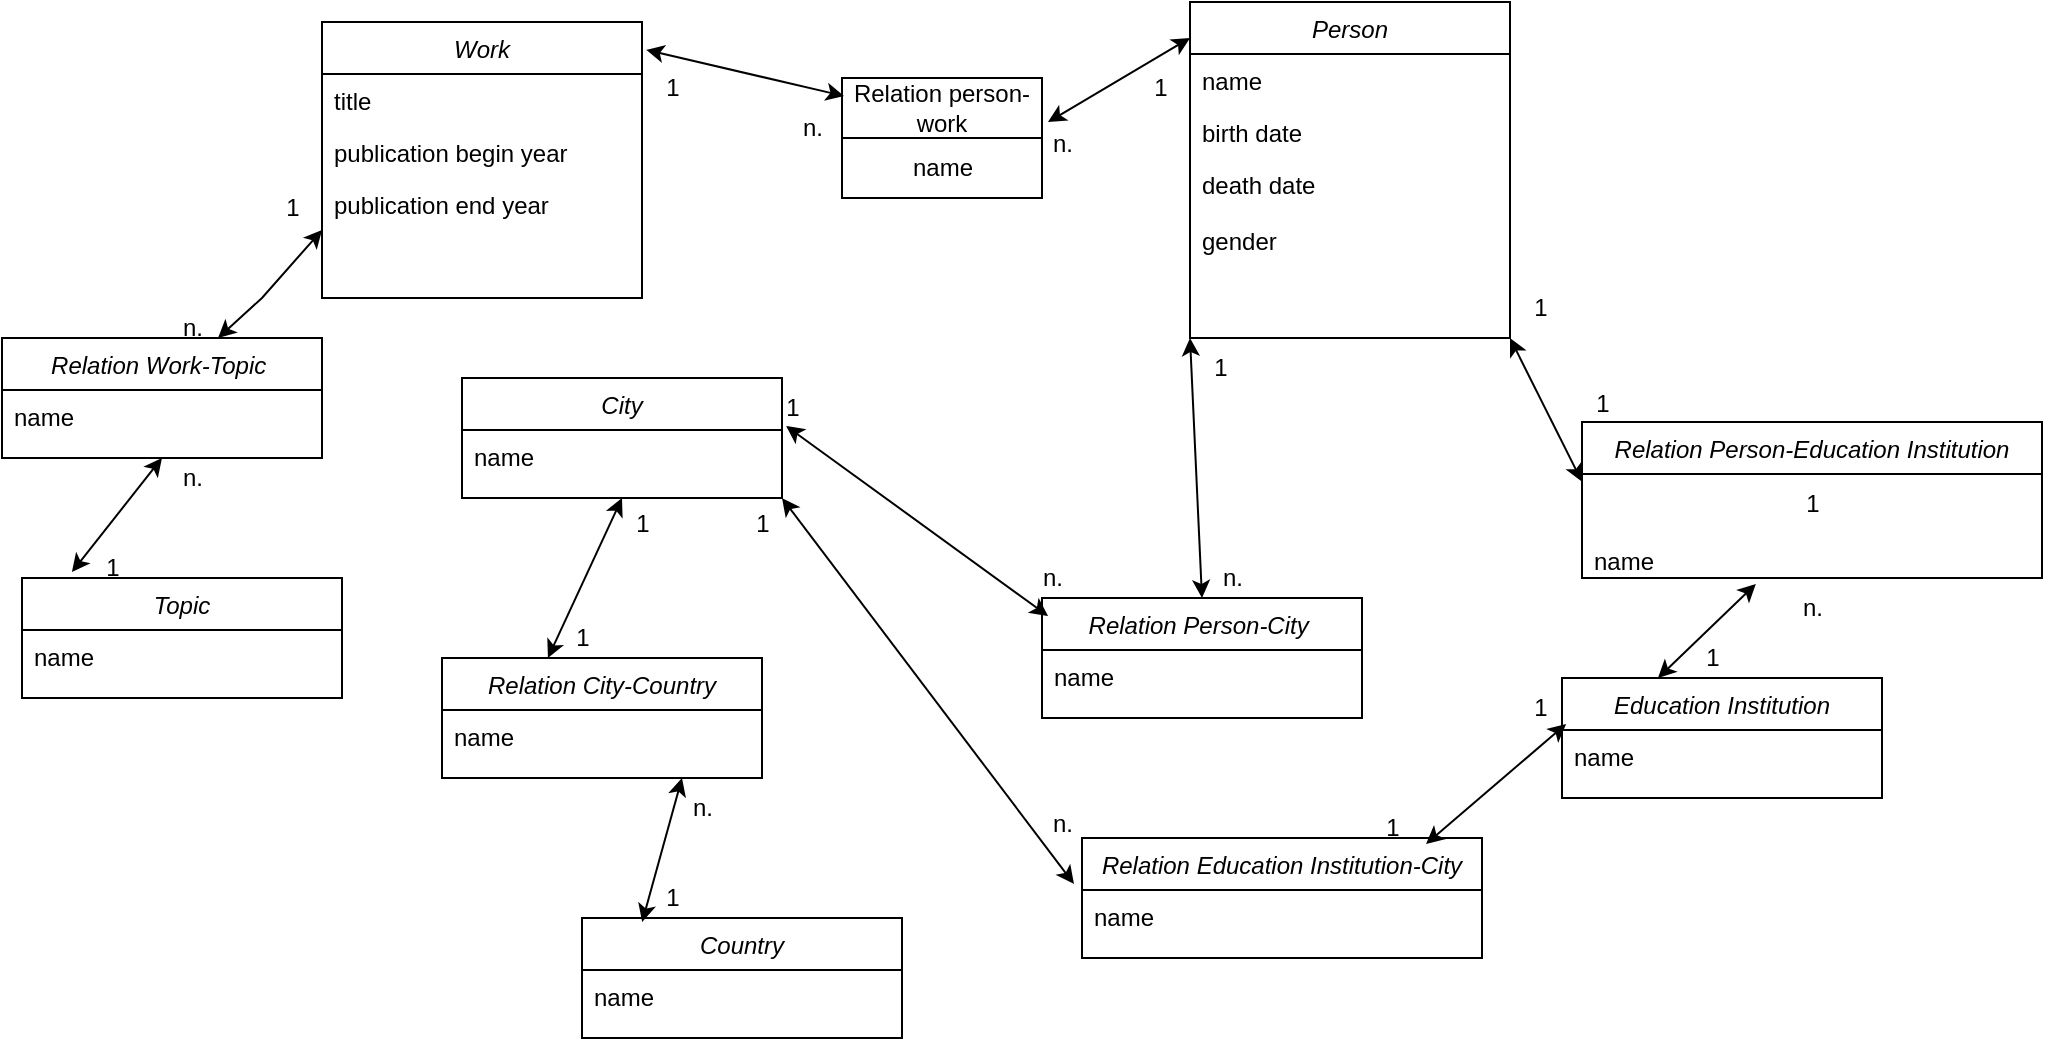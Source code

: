 <mxfile version="22.0.3" type="device">
  <diagram id="C5RBs43oDa-KdzZeNtuy" name="Page-1">
    <mxGraphModel dx="1931" dy="516" grid="1" gridSize="10" guides="1" tooltips="1" connect="1" arrows="1" fold="1" page="1" pageScale="1" pageWidth="827" pageHeight="1169" background="#FFFFFF" math="0" shadow="0">
      <root>
        <mxCell id="WIyWlLk6GJQsqaUBKTNV-0" />
        <mxCell id="WIyWlLk6GJQsqaUBKTNV-1" parent="WIyWlLk6GJQsqaUBKTNV-0" />
        <mxCell id="zkfFHV4jXpPFQw0GAbJ--0" value="Person" style="swimlane;fontStyle=2;align=center;verticalAlign=top;childLayout=stackLayout;horizontal=1;startSize=26;horizontalStack=0;resizeParent=1;resizeLast=0;collapsible=1;marginBottom=0;rounded=0;shadow=0;strokeWidth=1;" parent="WIyWlLk6GJQsqaUBKTNV-1" vertex="1">
          <mxGeometry x="334" y="12" width="160" height="168" as="geometry">
            <mxRectangle x="230" y="140" width="160" height="26" as="alternateBounds" />
          </mxGeometry>
        </mxCell>
        <mxCell id="zkfFHV4jXpPFQw0GAbJ--1" value="name" style="text;align=left;verticalAlign=top;spacingLeft=4;spacingRight=4;overflow=hidden;rotatable=0;points=[[0,0.5],[1,0.5]];portConstraint=eastwest;" parent="zkfFHV4jXpPFQw0GAbJ--0" vertex="1">
          <mxGeometry y="26" width="160" height="26" as="geometry" />
        </mxCell>
        <mxCell id="zkfFHV4jXpPFQw0GAbJ--2" value="birth date" style="text;align=left;verticalAlign=top;spacingLeft=4;spacingRight=4;overflow=hidden;rotatable=0;points=[[0,0.5],[1,0.5]];portConstraint=eastwest;rounded=0;shadow=0;html=0;" parent="zkfFHV4jXpPFQw0GAbJ--0" vertex="1">
          <mxGeometry y="52" width="160" height="26" as="geometry" />
        </mxCell>
        <mxCell id="zkfFHV4jXpPFQw0GAbJ--3" value="death date&#xa;&#xa;gender " style="text;align=left;verticalAlign=top;spacingLeft=4;spacingRight=4;overflow=hidden;rotatable=0;points=[[0,0.5],[1,0.5]];portConstraint=eastwest;rounded=0;shadow=0;html=0;" parent="zkfFHV4jXpPFQw0GAbJ--0" vertex="1">
          <mxGeometry y="78" width="160" height="52" as="geometry" />
        </mxCell>
        <mxCell id="ercXhSbGTuTcjxZflccO-8" value="Relation person-work" style="swimlane;fontStyle=0;childLayout=stackLayout;horizontal=1;startSize=30;horizontalStack=0;resizeParent=1;resizeParentMax=0;resizeLast=0;collapsible=1;marginBottom=0;whiteSpace=wrap;html=1;" parent="WIyWlLk6GJQsqaUBKTNV-1" vertex="1">
          <mxGeometry x="160" y="50" width="100" height="60" as="geometry" />
        </mxCell>
        <mxCell id="XHWq6297X4K5_ka0MdaJ-2" value="name" style="text;html=1;align=center;verticalAlign=middle;resizable=0;points=[];autosize=1;strokeColor=none;fillColor=none;" parent="ercXhSbGTuTcjxZflccO-8" vertex="1">
          <mxGeometry y="30" width="100" height="30" as="geometry" />
        </mxCell>
        <mxCell id="GkeBEwojsdzgqVu3-bXo-15" value="Work" style="swimlane;fontStyle=2;align=center;verticalAlign=top;childLayout=stackLayout;horizontal=1;startSize=26;horizontalStack=0;resizeParent=1;resizeLast=0;collapsible=1;marginBottom=0;rounded=0;shadow=0;strokeWidth=1;" parent="WIyWlLk6GJQsqaUBKTNV-1" vertex="1">
          <mxGeometry x="-100" y="22" width="160" height="138" as="geometry">
            <mxRectangle x="230" y="140" width="160" height="26" as="alternateBounds" />
          </mxGeometry>
        </mxCell>
        <mxCell id="GkeBEwojsdzgqVu3-bXo-16" value="title" style="text;align=left;verticalAlign=top;spacingLeft=4;spacingRight=4;overflow=hidden;rotatable=0;points=[[0,0.5],[1,0.5]];portConstraint=eastwest;" parent="GkeBEwojsdzgqVu3-bXo-15" vertex="1">
          <mxGeometry y="26" width="160" height="26" as="geometry" />
        </mxCell>
        <mxCell id="GkeBEwojsdzgqVu3-bXo-17" value="publication begin year" style="text;align=left;verticalAlign=top;spacingLeft=4;spacingRight=4;overflow=hidden;rotatable=0;points=[[0,0.5],[1,0.5]];portConstraint=eastwest;rounded=0;shadow=0;html=0;" parent="GkeBEwojsdzgqVu3-bXo-15" vertex="1">
          <mxGeometry y="52" width="160" height="26" as="geometry" />
        </mxCell>
        <mxCell id="GkeBEwojsdzgqVu3-bXo-18" value="publication end year " style="text;align=left;verticalAlign=top;spacingLeft=4;spacingRight=4;overflow=hidden;rotatable=0;points=[[0,0.5],[1,0.5]];portConstraint=eastwest;rounded=0;shadow=0;html=0;" parent="GkeBEwojsdzgqVu3-bXo-15" vertex="1">
          <mxGeometry y="78" width="160" height="52" as="geometry" />
        </mxCell>
        <mxCell id="GkeBEwojsdzgqVu3-bXo-20" value="Topic" style="swimlane;fontStyle=2;align=center;verticalAlign=top;childLayout=stackLayout;horizontal=1;startSize=26;horizontalStack=0;resizeParent=1;resizeLast=0;collapsible=1;marginBottom=0;rounded=0;shadow=0;strokeWidth=1;" parent="WIyWlLk6GJQsqaUBKTNV-1" vertex="1">
          <mxGeometry x="-250" y="300" width="160" height="60" as="geometry">
            <mxRectangle x="230" y="140" width="160" height="26" as="alternateBounds" />
          </mxGeometry>
        </mxCell>
        <mxCell id="GkeBEwojsdzgqVu3-bXo-21" value="name" style="text;align=left;verticalAlign=top;spacingLeft=4;spacingRight=4;overflow=hidden;rotatable=0;points=[[0,0.5],[1,0.5]];portConstraint=eastwest;" parent="GkeBEwojsdzgqVu3-bXo-20" vertex="1">
          <mxGeometry y="26" width="160" height="26" as="geometry" />
        </mxCell>
        <mxCell id="GkeBEwojsdzgqVu3-bXo-28" value="Relation Work-Topic " style="swimlane;fontStyle=2;align=center;verticalAlign=top;childLayout=stackLayout;horizontal=1;startSize=26;horizontalStack=0;resizeParent=1;resizeLast=0;collapsible=1;marginBottom=0;rounded=0;shadow=0;strokeWidth=1;" parent="WIyWlLk6GJQsqaUBKTNV-1" vertex="1">
          <mxGeometry x="-260" y="180" width="160" height="60" as="geometry">
            <mxRectangle x="230" y="140" width="160" height="26" as="alternateBounds" />
          </mxGeometry>
        </mxCell>
        <mxCell id="GkeBEwojsdzgqVu3-bXo-29" value="name" style="text;align=left;verticalAlign=top;spacingLeft=4;spacingRight=4;overflow=hidden;rotatable=0;points=[[0,0.5],[1,0.5]];portConstraint=eastwest;" parent="GkeBEwojsdzgqVu3-bXo-28" vertex="1">
          <mxGeometry y="26" width="160" height="22" as="geometry" />
        </mxCell>
        <mxCell id="GkeBEwojsdzgqVu3-bXo-36" value="" style="endArrow=classic;startArrow=classic;html=1;rounded=0;exitX=0.675;exitY=0;exitDx=0;exitDy=0;exitPerimeter=0;entryX=0;entryY=0.5;entryDx=0;entryDy=0;" parent="WIyWlLk6GJQsqaUBKTNV-1" source="GkeBEwojsdzgqVu3-bXo-28" target="GkeBEwojsdzgqVu3-bXo-18" edge="1">
          <mxGeometry width="50" height="50" relative="1" as="geometry">
            <mxPoint x="-150" y="180" as="sourcePoint" />
            <mxPoint x="-100" y="130" as="targetPoint" />
            <Array as="points">
              <mxPoint x="-130" y="160" />
            </Array>
          </mxGeometry>
        </mxCell>
        <mxCell id="GkeBEwojsdzgqVu3-bXo-42" value="" style="endArrow=classic;startArrow=classic;html=1;rounded=0;exitX=0.156;exitY=-0.05;exitDx=0;exitDy=0;exitPerimeter=0;entryX=0.5;entryY=1;entryDx=0;entryDy=0;" parent="WIyWlLk6GJQsqaUBKTNV-1" source="GkeBEwojsdzgqVu3-bXo-20" target="GkeBEwojsdzgqVu3-bXo-28" edge="1">
          <mxGeometry width="50" height="50" relative="1" as="geometry">
            <mxPoint x="-240" y="290" as="sourcePoint" />
            <mxPoint x="-210" y="240" as="targetPoint" />
          </mxGeometry>
        </mxCell>
        <mxCell id="GkeBEwojsdzgqVu3-bXo-43" value="City" style="swimlane;fontStyle=2;align=center;verticalAlign=top;childLayout=stackLayout;horizontal=1;startSize=26;horizontalStack=0;resizeParent=1;resizeLast=0;collapsible=1;marginBottom=0;rounded=0;shadow=0;strokeWidth=1;" parent="WIyWlLk6GJQsqaUBKTNV-1" vertex="1">
          <mxGeometry x="-30" y="200" width="160" height="60" as="geometry">
            <mxRectangle x="230" y="140" width="160" height="26" as="alternateBounds" />
          </mxGeometry>
        </mxCell>
        <mxCell id="GkeBEwojsdzgqVu3-bXo-44" value="name" style="text;align=left;verticalAlign=top;spacingLeft=4;spacingRight=4;overflow=hidden;rotatable=0;points=[[0,0.5],[1,0.5]];portConstraint=eastwest;" parent="GkeBEwojsdzgqVu3-bXo-43" vertex="1">
          <mxGeometry y="26" width="160" height="22" as="geometry" />
        </mxCell>
        <mxCell id="GkeBEwojsdzgqVu3-bXo-45" value="Country" style="swimlane;fontStyle=2;align=center;verticalAlign=top;childLayout=stackLayout;horizontal=1;startSize=26;horizontalStack=0;resizeParent=1;resizeLast=0;collapsible=1;marginBottom=0;rounded=0;shadow=0;strokeWidth=1;" parent="WIyWlLk6GJQsqaUBKTNV-1" vertex="1">
          <mxGeometry x="30" y="470" width="160" height="60" as="geometry">
            <mxRectangle x="230" y="140" width="160" height="26" as="alternateBounds" />
          </mxGeometry>
        </mxCell>
        <mxCell id="GkeBEwojsdzgqVu3-bXo-46" value="name" style="text;align=left;verticalAlign=top;spacingLeft=4;spacingRight=4;overflow=hidden;rotatable=0;points=[[0,0.5],[1,0.5]];portConstraint=eastwest;" parent="GkeBEwojsdzgqVu3-bXo-45" vertex="1">
          <mxGeometry y="26" width="160" height="22" as="geometry" />
        </mxCell>
        <mxCell id="GkeBEwojsdzgqVu3-bXo-47" value="Relation City-Country" style="swimlane;fontStyle=2;align=center;verticalAlign=top;childLayout=stackLayout;horizontal=1;startSize=26;horizontalStack=0;resizeParent=1;resizeLast=0;collapsible=1;marginBottom=0;rounded=0;shadow=0;strokeWidth=1;" parent="WIyWlLk6GJQsqaUBKTNV-1" vertex="1">
          <mxGeometry x="-40" y="340" width="160" height="60" as="geometry">
            <mxRectangle x="230" y="140" width="160" height="26" as="alternateBounds" />
          </mxGeometry>
        </mxCell>
        <mxCell id="GkeBEwojsdzgqVu3-bXo-48" value="name" style="text;align=left;verticalAlign=top;spacingLeft=4;spacingRight=4;overflow=hidden;rotatable=0;points=[[0,0.5],[1,0.5]];portConstraint=eastwest;" parent="GkeBEwojsdzgqVu3-bXo-47" vertex="1">
          <mxGeometry y="26" width="160" height="22" as="geometry" />
        </mxCell>
        <mxCell id="GkeBEwojsdzgqVu3-bXo-49" value="Relation Person-City " style="swimlane;fontStyle=2;align=center;verticalAlign=top;childLayout=stackLayout;horizontal=1;startSize=26;horizontalStack=0;resizeParent=1;resizeLast=0;collapsible=1;marginBottom=0;rounded=0;shadow=0;strokeWidth=1;" parent="WIyWlLk6GJQsqaUBKTNV-1" vertex="1">
          <mxGeometry x="260" y="310" width="160" height="60" as="geometry">
            <mxRectangle x="230" y="140" width="160" height="26" as="alternateBounds" />
          </mxGeometry>
        </mxCell>
        <mxCell id="GkeBEwojsdzgqVu3-bXo-50" value="name" style="text;align=left;verticalAlign=top;spacingLeft=4;spacingRight=4;overflow=hidden;rotatable=0;points=[[0,0.5],[1,0.5]];portConstraint=eastwest;" parent="GkeBEwojsdzgqVu3-bXo-49" vertex="1">
          <mxGeometry y="26" width="160" height="22" as="geometry" />
        </mxCell>
        <mxCell id="GkeBEwojsdzgqVu3-bXo-52" value="" style="endArrow=classic;startArrow=classic;html=1;rounded=0;entryX=0.019;entryY=0.15;entryDx=0;entryDy=0;entryPerimeter=0;exitX=1.013;exitY=0.4;exitDx=0;exitDy=0;exitPerimeter=0;" parent="WIyWlLk6GJQsqaUBKTNV-1" source="GkeBEwojsdzgqVu3-bXo-43" target="GkeBEwojsdzgqVu3-bXo-49" edge="1">
          <mxGeometry width="50" height="50" relative="1" as="geometry">
            <mxPoint x="180" y="340" as="sourcePoint" />
            <mxPoint x="230" y="290" as="targetPoint" />
          </mxGeometry>
        </mxCell>
        <mxCell id="GkeBEwojsdzgqVu3-bXo-54" value="" style="endArrow=classic;startArrow=classic;html=1;rounded=0;entryX=0.5;entryY=1;entryDx=0;entryDy=0;exitX=0.331;exitY=0;exitDx=0;exitDy=0;exitPerimeter=0;" parent="WIyWlLk6GJQsqaUBKTNV-1" source="GkeBEwojsdzgqVu3-bXo-47" target="GkeBEwojsdzgqVu3-bXo-43" edge="1">
          <mxGeometry width="50" height="50" relative="1" as="geometry">
            <mxPoint x="75" y="340" as="sourcePoint" />
            <mxPoint x="125" y="290" as="targetPoint" />
          </mxGeometry>
        </mxCell>
        <mxCell id="GkeBEwojsdzgqVu3-bXo-55" value="" style="endArrow=classic;startArrow=classic;html=1;rounded=0;exitX=0.188;exitY=0.033;exitDx=0;exitDy=0;exitPerimeter=0;entryX=0.75;entryY=1;entryDx=0;entryDy=0;" parent="WIyWlLk6GJQsqaUBKTNV-1" source="GkeBEwojsdzgqVu3-bXo-45" target="GkeBEwojsdzgqVu3-bXo-47" edge="1">
          <mxGeometry width="50" height="50" relative="1" as="geometry">
            <mxPoint x="110" y="430" as="sourcePoint" />
            <mxPoint x="90" y="400" as="targetPoint" />
          </mxGeometry>
        </mxCell>
        <mxCell id="GkeBEwojsdzgqVu3-bXo-56" value="Education Institution" style="swimlane;fontStyle=2;align=center;verticalAlign=top;childLayout=stackLayout;horizontal=1;startSize=26;horizontalStack=0;resizeParent=1;resizeLast=0;collapsible=1;marginBottom=0;rounded=0;shadow=0;strokeWidth=1;" parent="WIyWlLk6GJQsqaUBKTNV-1" vertex="1">
          <mxGeometry x="520" y="350" width="160" height="60" as="geometry">
            <mxRectangle x="230" y="140" width="160" height="26" as="alternateBounds" />
          </mxGeometry>
        </mxCell>
        <mxCell id="GkeBEwojsdzgqVu3-bXo-57" value="name" style="text;align=left;verticalAlign=top;spacingLeft=4;spacingRight=4;overflow=hidden;rotatable=0;points=[[0,0.5],[1,0.5]];portConstraint=eastwest;" parent="GkeBEwojsdzgqVu3-bXo-56" vertex="1">
          <mxGeometry y="26" width="160" height="18" as="geometry" />
        </mxCell>
        <mxCell id="GkeBEwojsdzgqVu3-bXo-58" value="Relation Education Institution-City" style="swimlane;fontStyle=2;align=center;verticalAlign=top;childLayout=stackLayout;horizontal=1;startSize=26;horizontalStack=0;resizeParent=1;resizeLast=0;collapsible=1;marginBottom=0;rounded=0;shadow=0;strokeWidth=1;" parent="WIyWlLk6GJQsqaUBKTNV-1" vertex="1">
          <mxGeometry x="280" y="430" width="200" height="60" as="geometry">
            <mxRectangle x="230" y="140" width="160" height="26" as="alternateBounds" />
          </mxGeometry>
        </mxCell>
        <mxCell id="GkeBEwojsdzgqVu3-bXo-59" value="name" style="text;align=left;verticalAlign=top;spacingLeft=4;spacingRight=4;overflow=hidden;rotatable=0;points=[[0,0.5],[1,0.5]];portConstraint=eastwest;" parent="GkeBEwojsdzgqVu3-bXo-58" vertex="1">
          <mxGeometry y="26" width="200" height="22" as="geometry" />
        </mxCell>
        <mxCell id="GkeBEwojsdzgqVu3-bXo-60" value="Relation Person-Education Institution" style="swimlane;fontStyle=2;align=center;verticalAlign=top;childLayout=stackLayout;horizontal=1;startSize=26;horizontalStack=0;resizeParent=1;resizeLast=0;collapsible=1;marginBottom=0;rounded=0;shadow=0;strokeWidth=1;" parent="WIyWlLk6GJQsqaUBKTNV-1" vertex="1">
          <mxGeometry x="530" y="222" width="230" height="78" as="geometry">
            <mxRectangle x="230" y="140" width="160" height="26" as="alternateBounds" />
          </mxGeometry>
        </mxCell>
        <mxCell id="GkeBEwojsdzgqVu3-bXo-92" value="1" style="text;html=1;align=center;verticalAlign=middle;resizable=0;points=[];autosize=1;strokeColor=none;fillColor=none;" parent="GkeBEwojsdzgqVu3-bXo-60" vertex="1">
          <mxGeometry y="26" width="230" height="30" as="geometry" />
        </mxCell>
        <mxCell id="GkeBEwojsdzgqVu3-bXo-61" value="name" style="text;align=left;verticalAlign=top;spacingLeft=4;spacingRight=4;overflow=hidden;rotatable=0;points=[[0,0.5],[1,0.5]];portConstraint=eastwest;" parent="GkeBEwojsdzgqVu3-bXo-60" vertex="1">
          <mxGeometry y="56" width="230" height="22" as="geometry" />
        </mxCell>
        <mxCell id="GkeBEwojsdzgqVu3-bXo-62" value="" style="endArrow=classic;startArrow=classic;html=1;rounded=0;entryX=1;entryY=1;entryDx=0;entryDy=0;exitX=0;exitY=0.383;exitDx=0;exitDy=0;exitPerimeter=0;" parent="WIyWlLk6GJQsqaUBKTNV-1" source="GkeBEwojsdzgqVu3-bXo-60" target="zkfFHV4jXpPFQw0GAbJ--0" edge="1">
          <mxGeometry width="50" height="50" relative="1" as="geometry">
            <mxPoint x="550" y="180" as="sourcePoint" />
            <mxPoint x="540" y="140" as="targetPoint" />
          </mxGeometry>
        </mxCell>
        <mxCell id="GkeBEwojsdzgqVu3-bXo-63" value="" style="endArrow=classic;startArrow=classic;html=1;rounded=0;exitX=0.3;exitY=0;exitDx=0;exitDy=0;exitPerimeter=0;entryX=0.378;entryY=1.136;entryDx=0;entryDy=0;entryPerimeter=0;" parent="WIyWlLk6GJQsqaUBKTNV-1" source="GkeBEwojsdzgqVu3-bXo-56" target="GkeBEwojsdzgqVu3-bXo-61" edge="1">
          <mxGeometry width="50" height="50" relative="1" as="geometry">
            <mxPoint x="535" y="330" as="sourcePoint" />
            <mxPoint x="630" y="280" as="targetPoint" />
          </mxGeometry>
        </mxCell>
        <mxCell id="GkeBEwojsdzgqVu3-bXo-64" value="" style="endArrow=classic;startArrow=classic;html=1;rounded=0;entryX=0.013;entryY=0.383;entryDx=0;entryDy=0;entryPerimeter=0;exitX=0.86;exitY=0.05;exitDx=0;exitDy=0;exitPerimeter=0;" parent="WIyWlLk6GJQsqaUBKTNV-1" source="GkeBEwojsdzgqVu3-bXo-58" target="GkeBEwojsdzgqVu3-bXo-56" edge="1">
          <mxGeometry width="50" height="50" relative="1" as="geometry">
            <mxPoint x="470" y="420" as="sourcePoint" />
            <mxPoint x="510" y="380" as="targetPoint" />
          </mxGeometry>
        </mxCell>
        <mxCell id="GkeBEwojsdzgqVu3-bXo-65" value="" style="endArrow=classic;startArrow=classic;html=1;rounded=0;exitX=-0.02;exitY=0.383;exitDx=0;exitDy=0;exitPerimeter=0;entryX=1;entryY=1;entryDx=0;entryDy=0;" parent="WIyWlLk6GJQsqaUBKTNV-1" source="GkeBEwojsdzgqVu3-bXo-58" target="GkeBEwojsdzgqVu3-bXo-43" edge="1">
          <mxGeometry width="50" height="50" relative="1" as="geometry">
            <mxPoint x="190" y="420" as="sourcePoint" />
            <mxPoint x="200" y="280" as="targetPoint" />
          </mxGeometry>
        </mxCell>
        <mxCell id="GkeBEwojsdzgqVu3-bXo-66" value="" style="endArrow=classic;startArrow=classic;html=1;rounded=0;entryX=0.01;entryY=0.15;entryDx=0;entryDy=0;entryPerimeter=0;exitX=1.013;exitY=0.101;exitDx=0;exitDy=0;exitPerimeter=0;" parent="WIyWlLk6GJQsqaUBKTNV-1" source="GkeBEwojsdzgqVu3-bXo-15" target="ercXhSbGTuTcjxZflccO-8" edge="1">
          <mxGeometry width="50" height="50" relative="1" as="geometry">
            <mxPoint x="120" y="110" as="sourcePoint" />
            <mxPoint x="170" y="60" as="targetPoint" />
          </mxGeometry>
        </mxCell>
        <mxCell id="GkeBEwojsdzgqVu3-bXo-67" value="" style="endArrow=classic;startArrow=classic;html=1;rounded=0;entryX=0;entryY=0.107;entryDx=0;entryDy=0;entryPerimeter=0;exitX=1.03;exitY=0.367;exitDx=0;exitDy=0;exitPerimeter=0;" parent="WIyWlLk6GJQsqaUBKTNV-1" source="ercXhSbGTuTcjxZflccO-8" target="zkfFHV4jXpPFQw0GAbJ--0" edge="1">
          <mxGeometry width="50" height="50" relative="1" as="geometry">
            <mxPoint x="290" y="150" as="sourcePoint" />
            <mxPoint x="340" y="100" as="targetPoint" />
          </mxGeometry>
        </mxCell>
        <mxCell id="GkeBEwojsdzgqVu3-bXo-68" value="" style="endArrow=classic;startArrow=classic;html=1;rounded=0;exitX=0.5;exitY=0;exitDx=0;exitDy=0;entryX=0;entryY=1;entryDx=0;entryDy=0;" parent="WIyWlLk6GJQsqaUBKTNV-1" source="GkeBEwojsdzgqVu3-bXo-49" target="zkfFHV4jXpPFQw0GAbJ--0" edge="1">
          <mxGeometry width="50" height="50" relative="1" as="geometry">
            <mxPoint x="315" y="240" as="sourcePoint" />
            <mxPoint x="380" y="180" as="targetPoint" />
          </mxGeometry>
        </mxCell>
        <mxCell id="GkeBEwojsdzgqVu3-bXo-69" value="1" style="text;html=1;align=center;verticalAlign=middle;resizable=0;points=[];autosize=1;strokeColor=none;fillColor=none;" parent="WIyWlLk6GJQsqaUBKTNV-1" vertex="1">
          <mxGeometry x="45" y="258" width="30" height="30" as="geometry" />
        </mxCell>
        <mxCell id="GkeBEwojsdzgqVu3-bXo-70" value="1" style="text;html=1;align=center;verticalAlign=middle;resizable=0;points=[];autosize=1;strokeColor=none;fillColor=none;" parent="WIyWlLk6GJQsqaUBKTNV-1" vertex="1">
          <mxGeometry x="60" y="445" width="30" height="30" as="geometry" />
        </mxCell>
        <mxCell id="GkeBEwojsdzgqVu3-bXo-71" value="1" style="text;html=1;align=center;verticalAlign=middle;resizable=0;points=[];autosize=1;strokeColor=none;fillColor=none;" parent="WIyWlLk6GJQsqaUBKTNV-1" vertex="1">
          <mxGeometry x="-220" y="280" width="30" height="30" as="geometry" />
        </mxCell>
        <mxCell id="GkeBEwojsdzgqVu3-bXo-72" value="1" style="text;html=1;align=center;verticalAlign=middle;resizable=0;points=[];autosize=1;strokeColor=none;fillColor=none;" parent="WIyWlLk6GJQsqaUBKTNV-1" vertex="1">
          <mxGeometry x="-130" y="100" width="30" height="30" as="geometry" />
        </mxCell>
        <mxCell id="GkeBEwojsdzgqVu3-bXo-73" value="1" style="text;html=1;align=center;verticalAlign=middle;resizable=0;points=[];autosize=1;strokeColor=none;fillColor=none;" parent="WIyWlLk6GJQsqaUBKTNV-1" vertex="1">
          <mxGeometry x="60" y="40" width="30" height="30" as="geometry" />
        </mxCell>
        <mxCell id="GkeBEwojsdzgqVu3-bXo-74" value="1" style="text;html=1;align=center;verticalAlign=middle;resizable=0;points=[];autosize=1;strokeColor=none;fillColor=none;" parent="WIyWlLk6GJQsqaUBKTNV-1" vertex="1">
          <mxGeometry x="304" y="40" width="30" height="30" as="geometry" />
        </mxCell>
        <mxCell id="GkeBEwojsdzgqVu3-bXo-75" value="1" style="text;html=1;align=center;verticalAlign=middle;resizable=0;points=[];autosize=1;strokeColor=none;fillColor=none;" parent="WIyWlLk6GJQsqaUBKTNV-1" vertex="1">
          <mxGeometry x="494" y="150" width="30" height="30" as="geometry" />
        </mxCell>
        <mxCell id="GkeBEwojsdzgqVu3-bXo-76" value="1" style="text;html=1;align=center;verticalAlign=middle;resizable=0;points=[];autosize=1;strokeColor=none;fillColor=none;" parent="WIyWlLk6GJQsqaUBKTNV-1" vertex="1">
          <mxGeometry x="580" y="325" width="30" height="30" as="geometry" />
        </mxCell>
        <mxCell id="GkeBEwojsdzgqVu3-bXo-77" value="1" style="text;html=1;align=center;verticalAlign=middle;resizable=0;points=[];autosize=1;strokeColor=none;fillColor=none;" parent="WIyWlLk6GJQsqaUBKTNV-1" vertex="1">
          <mxGeometry x="494" y="350" width="30" height="30" as="geometry" />
        </mxCell>
        <mxCell id="GkeBEwojsdzgqVu3-bXo-78" value="1" style="text;html=1;align=center;verticalAlign=middle;resizable=0;points=[];autosize=1;strokeColor=none;fillColor=none;" parent="WIyWlLk6GJQsqaUBKTNV-1" vertex="1">
          <mxGeometry x="105" y="258" width="30" height="30" as="geometry" />
        </mxCell>
        <mxCell id="GkeBEwojsdzgqVu3-bXo-79" value="1" style="text;html=1;align=center;verticalAlign=middle;resizable=0;points=[];autosize=1;strokeColor=none;fillColor=none;" parent="WIyWlLk6GJQsqaUBKTNV-1" vertex="1">
          <mxGeometry x="334" y="180" width="30" height="30" as="geometry" />
        </mxCell>
        <mxCell id="GkeBEwojsdzgqVu3-bXo-80" value="1" style="text;html=1;align=center;verticalAlign=middle;resizable=0;points=[];autosize=1;strokeColor=none;fillColor=none;" parent="WIyWlLk6GJQsqaUBKTNV-1" vertex="1">
          <mxGeometry x="120" y="200" width="30" height="30" as="geometry" />
        </mxCell>
        <mxCell id="GkeBEwojsdzgqVu3-bXo-81" value="n." style="text;html=1;align=center;verticalAlign=middle;resizable=0;points=[];autosize=1;strokeColor=none;fillColor=none;" parent="WIyWlLk6GJQsqaUBKTNV-1" vertex="1">
          <mxGeometry x="255" y="68" width="30" height="30" as="geometry" />
        </mxCell>
        <mxCell id="GkeBEwojsdzgqVu3-bXo-82" value="n." style="text;html=1;align=center;verticalAlign=middle;resizable=0;points=[];autosize=1;strokeColor=none;fillColor=none;" parent="WIyWlLk6GJQsqaUBKTNV-1" vertex="1">
          <mxGeometry x="130" y="60" width="30" height="30" as="geometry" />
        </mxCell>
        <mxCell id="GkeBEwojsdzgqVu3-bXo-83" value="n." style="text;html=1;align=center;verticalAlign=middle;resizable=0;points=[];autosize=1;strokeColor=none;fillColor=none;" parent="WIyWlLk6GJQsqaUBKTNV-1" vertex="1">
          <mxGeometry x="-180" y="160" width="30" height="30" as="geometry" />
        </mxCell>
        <mxCell id="GkeBEwojsdzgqVu3-bXo-84" value="n." style="text;html=1;align=center;verticalAlign=middle;resizable=0;points=[];autosize=1;strokeColor=none;fillColor=none;" parent="WIyWlLk6GJQsqaUBKTNV-1" vertex="1">
          <mxGeometry x="-180" y="235" width="30" height="30" as="geometry" />
        </mxCell>
        <mxCell id="GkeBEwojsdzgqVu3-bXo-85" value="1" style="text;html=1;align=center;verticalAlign=middle;resizable=0;points=[];autosize=1;strokeColor=none;fillColor=none;" parent="WIyWlLk6GJQsqaUBKTNV-1" vertex="1">
          <mxGeometry x="15" y="315" width="30" height="30" as="geometry" />
        </mxCell>
        <mxCell id="GkeBEwojsdzgqVu3-bXo-86" value="n." style="text;html=1;align=center;verticalAlign=middle;resizable=0;points=[];autosize=1;strokeColor=none;fillColor=none;" parent="WIyWlLk6GJQsqaUBKTNV-1" vertex="1">
          <mxGeometry x="75" y="400" width="30" height="30" as="geometry" />
        </mxCell>
        <mxCell id="GkeBEwojsdzgqVu3-bXo-87" value="n." style="text;html=1;align=center;verticalAlign=middle;resizable=0;points=[];autosize=1;strokeColor=none;fillColor=none;" parent="WIyWlLk6GJQsqaUBKTNV-1" vertex="1">
          <mxGeometry x="340" y="285" width="30" height="30" as="geometry" />
        </mxCell>
        <mxCell id="GkeBEwojsdzgqVu3-bXo-88" value="n." style="text;html=1;align=center;verticalAlign=middle;resizable=0;points=[];autosize=1;strokeColor=none;fillColor=none;" parent="WIyWlLk6GJQsqaUBKTNV-1" vertex="1">
          <mxGeometry x="250" y="285" width="30" height="30" as="geometry" />
        </mxCell>
        <mxCell id="GkeBEwojsdzgqVu3-bXo-89" value="1" style="text;html=1;align=center;verticalAlign=middle;resizable=0;points=[];autosize=1;strokeColor=none;fillColor=none;" parent="WIyWlLk6GJQsqaUBKTNV-1" vertex="1">
          <mxGeometry x="420" y="410" width="30" height="30" as="geometry" />
        </mxCell>
        <mxCell id="GkeBEwojsdzgqVu3-bXo-90" value="n." style="text;html=1;align=center;verticalAlign=middle;resizable=0;points=[];autosize=1;strokeColor=none;fillColor=none;" parent="WIyWlLk6GJQsqaUBKTNV-1" vertex="1">
          <mxGeometry x="255" y="408" width="30" height="30" as="geometry" />
        </mxCell>
        <mxCell id="GkeBEwojsdzgqVu3-bXo-91" value="n." style="text;html=1;align=center;verticalAlign=middle;resizable=0;points=[];autosize=1;strokeColor=none;fillColor=none;" parent="WIyWlLk6GJQsqaUBKTNV-1" vertex="1">
          <mxGeometry x="630" y="300" width="30" height="30" as="geometry" />
        </mxCell>
        <mxCell id="GkeBEwojsdzgqVu3-bXo-93" value="1" style="text;html=1;align=center;verticalAlign=middle;resizable=0;points=[];autosize=1;strokeColor=none;fillColor=none;" parent="WIyWlLk6GJQsqaUBKTNV-1" vertex="1">
          <mxGeometry x="525" y="198" width="30" height="30" as="geometry" />
        </mxCell>
      </root>
    </mxGraphModel>
  </diagram>
</mxfile>
